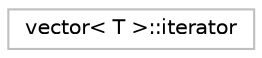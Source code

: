 digraph "Graphical Class Hierarchy"
{
 // LATEX_PDF_SIZE
  edge [fontname="Helvetica",fontsize="10",labelfontname="Helvetica",labelfontsize="10"];
  node [fontname="Helvetica",fontsize="10",shape=record];
  rankdir="LR";
  Node0 [label="vector\< T \>::iterator",height=0.2,width=0.4,color="grey75", fillcolor="white", style="filled",tooltip="STL iterator class."];
}
